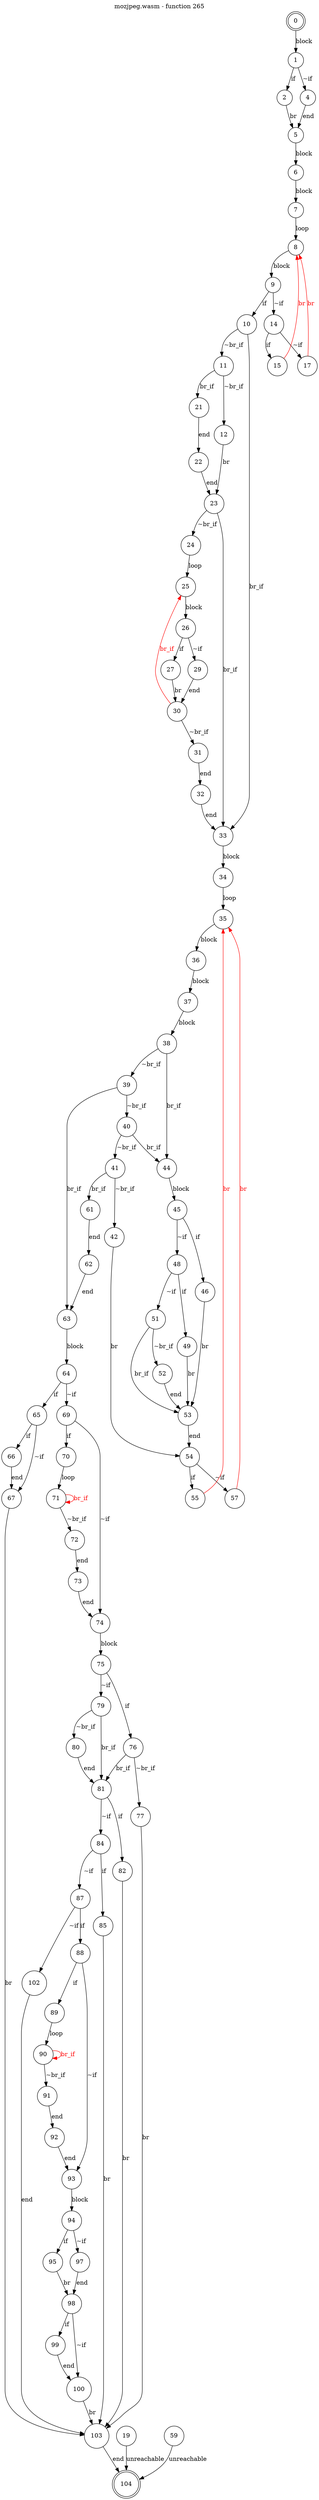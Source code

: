 digraph finite_state_machine {
    label = "mozjpeg.wasm - function 265"
    labelloc =  t
    labelfontsize = 16
    labelfontcolor = black
    labelfontname = "Helvetica"
    node [shape = doublecircle]; 0 104;
    node [shape = circle];
    0 -> 1[label="block"];
    1 -> 2[label="if"];
    1 -> 4[label="~if"];
    2 -> 5[label="br"];
    4 -> 5[label="end"];
    5 -> 6[label="block"];
    6 -> 7[label="block"];
    7 -> 8[label="loop"];
    8 -> 9[label="block"];
    9 -> 10[label="if"];
    9 -> 14[label="~if"];
    10 -> 11[label="~br_if"];
    10 -> 33[label="br_if"];
    11 -> 12[label="~br_if"];
    11 -> 21[label="br_if"];
    12 -> 23[label="br"];
    14 -> 15[label="if"];
    14 -> 17[label="~if"];
    15 -> 8[color="red" fontcolor="red" label="br"];
    17 -> 8[color="red" fontcolor="red" label="br"];
    19 -> 104[label="unreachable"];
    21 -> 22[label="end"];
    22 -> 23[label="end"];
    23 -> 24[label="~br_if"];
    23 -> 33[label="br_if"];
    24 -> 25[label="loop"];
    25 -> 26[label="block"];
    26 -> 27[label="if"];
    26 -> 29[label="~if"];
    27 -> 30[label="br"];
    29 -> 30[label="end"];
    30 -> 31[label="~br_if"];
    30 -> 25[color="red" fontcolor="red" label="br_if"];
    31 -> 32[label="end"];
    32 -> 33[label="end"];
    33 -> 34[label="block"];
    34 -> 35[label="loop"];
    35 -> 36[label="block"];
    36 -> 37[label="block"];
    37 -> 38[label="block"];
    38 -> 39[label="~br_if"];
    38 -> 44[label="br_if"];
    39 -> 40[label="~br_if"];
    39 -> 63[label="br_if"];
    40 -> 41[label="~br_if"];
    40 -> 44[label="br_if"];
    41 -> 42[label="~br_if"];
    41 -> 61[label="br_if"];
    42 -> 54[label="br"];
    44 -> 45[label="block"];
    45 -> 46[label="if"];
    45 -> 48[label="~if"];
    46 -> 53[label="br"];
    48 -> 49[label="if"];
    48 -> 51[label="~if"];
    49 -> 53[label="br"];
    51 -> 52[label="~br_if"];
    51 -> 53[label="br_if"];
    52 -> 53[label="end"];
    53 -> 54[label="end"];
    54 -> 55[label="if"];
    54 -> 57[label="~if"];
    55 -> 35[color="red" fontcolor="red" label="br"];
    57 -> 35[color="red" fontcolor="red" label="br"];
    59 -> 104[label="unreachable"];
    61 -> 62[label="end"];
    62 -> 63[label="end"];
    63 -> 64[label="block"];
    64 -> 65[label="if"];
    64 -> 69[label="~if"];
    65 -> 66[label="if"];
    65 -> 67[label="~if"];
    66 -> 67[label="end"];
    67 -> 103[label="br"];
    69 -> 70[label="if"];
    69 -> 74[label="~if"];
    70 -> 71[label="loop"];
    71 -> 72[label="~br_if"];
    71 -> 71[color="red" fontcolor="red" label="br_if"];
    72 -> 73[label="end"];
    73 -> 74[label="end"];
    74 -> 75[label="block"];
    75 -> 76[label="if"];
    75 -> 79[label="~if"];
    76 -> 77[label="~br_if"];
    76 -> 81[label="br_if"];
    77 -> 103[label="br"];
    79 -> 80[label="~br_if"];
    79 -> 81[label="br_if"];
    80 -> 81[label="end"];
    81 -> 82[label="if"];
    81 -> 84[label="~if"];
    82 -> 103[label="br"];
    84 -> 85[label="if"];
    84 -> 87[label="~if"];
    85 -> 103[label="br"];
    87 -> 88[label="if"];
    87 -> 102[label="~if"];
    88 -> 89[label="if"];
    88 -> 93[label="~if"];
    89 -> 90[label="loop"];
    90 -> 91[label="~br_if"];
    90 -> 90[color="red" fontcolor="red" label="br_if"];
    91 -> 92[label="end"];
    92 -> 93[label="end"];
    93 -> 94[label="block"];
    94 -> 95[label="if"];
    94 -> 97[label="~if"];
    95 -> 98[label="br"];
    97 -> 98[label="end"];
    98 -> 99[label="if"];
    98 -> 100[label="~if"];
    99 -> 100[label="end"];
    100 -> 103[label="br"];
    102 -> 103[label="end"];
    103 -> 104[label="end"];
}
